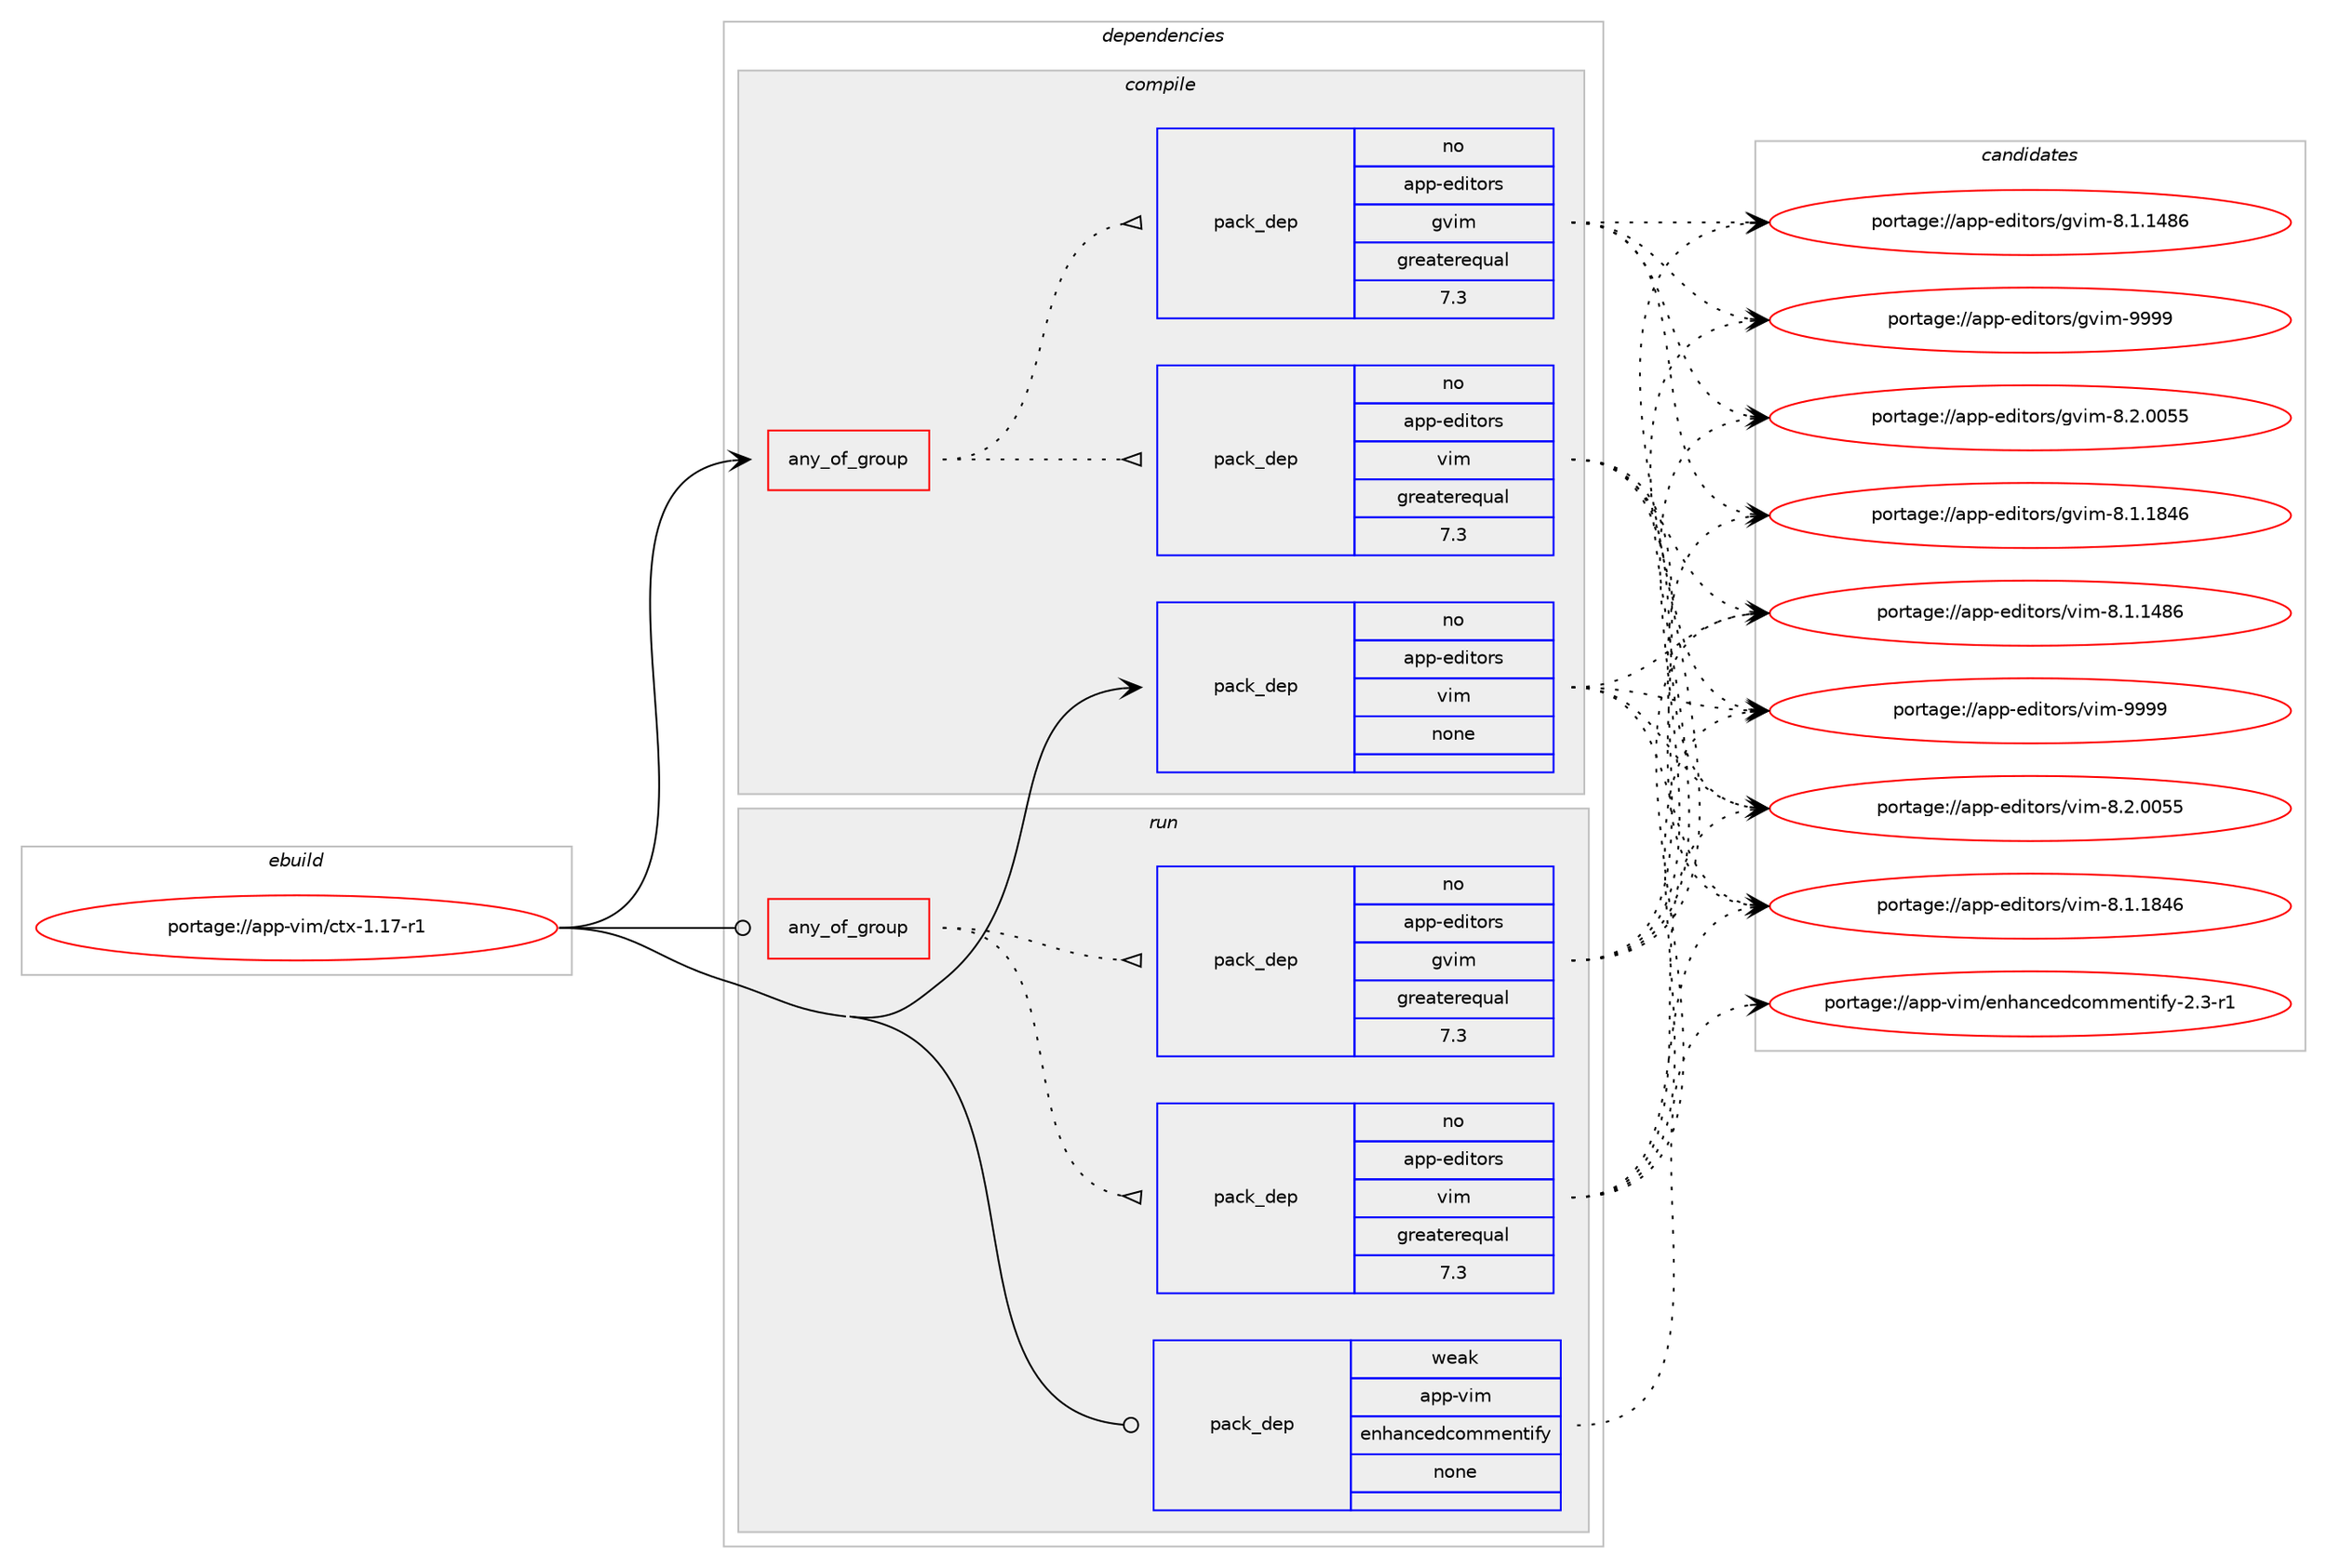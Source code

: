 digraph prolog {

# *************
# Graph options
# *************

newrank=true;
concentrate=true;
compound=true;
graph [rankdir=LR,fontname=Helvetica,fontsize=10,ranksep=1.5];#, ranksep=2.5, nodesep=0.2];
edge  [arrowhead=vee];
node  [fontname=Helvetica,fontsize=10];

# **********
# The ebuild
# **********

subgraph cluster_leftcol {
color=gray;
rank=same;
label=<<i>ebuild</i>>;
id [label="portage://app-vim/ctx-1.17-r1", color=red, width=4, href="../app-vim/ctx-1.17-r1.svg"];
}

# ****************
# The dependencies
# ****************

subgraph cluster_midcol {
color=gray;
label=<<i>dependencies</i>>;
subgraph cluster_compile {
fillcolor="#eeeeee";
style=filled;
label=<<i>compile</i>>;
subgraph any7512 {
dependency590252 [label=<<TABLE BORDER="0" CELLBORDER="1" CELLSPACING="0" CELLPADDING="4"><TR><TD CELLPADDING="10">any_of_group</TD></TR></TABLE>>, shape=none, color=red];subgraph pack443300 {
dependency590253 [label=<<TABLE BORDER="0" CELLBORDER="1" CELLSPACING="0" CELLPADDING="4" WIDTH="220"><TR><TD ROWSPAN="6" CELLPADDING="30">pack_dep</TD></TR><TR><TD WIDTH="110">no</TD></TR><TR><TD>app-editors</TD></TR><TR><TD>vim</TD></TR><TR><TD>greaterequal</TD></TR><TR><TD>7.3</TD></TR></TABLE>>, shape=none, color=blue];
}
dependency590252:e -> dependency590253:w [weight=20,style="dotted",arrowhead="oinv"];
subgraph pack443301 {
dependency590254 [label=<<TABLE BORDER="0" CELLBORDER="1" CELLSPACING="0" CELLPADDING="4" WIDTH="220"><TR><TD ROWSPAN="6" CELLPADDING="30">pack_dep</TD></TR><TR><TD WIDTH="110">no</TD></TR><TR><TD>app-editors</TD></TR><TR><TD>gvim</TD></TR><TR><TD>greaterequal</TD></TR><TR><TD>7.3</TD></TR></TABLE>>, shape=none, color=blue];
}
dependency590252:e -> dependency590254:w [weight=20,style="dotted",arrowhead="oinv"];
}
id:e -> dependency590252:w [weight=20,style="solid",arrowhead="vee"];
subgraph pack443302 {
dependency590255 [label=<<TABLE BORDER="0" CELLBORDER="1" CELLSPACING="0" CELLPADDING="4" WIDTH="220"><TR><TD ROWSPAN="6" CELLPADDING="30">pack_dep</TD></TR><TR><TD WIDTH="110">no</TD></TR><TR><TD>app-editors</TD></TR><TR><TD>vim</TD></TR><TR><TD>none</TD></TR><TR><TD></TD></TR></TABLE>>, shape=none, color=blue];
}
id:e -> dependency590255:w [weight=20,style="solid",arrowhead="vee"];
}
subgraph cluster_compileandrun {
fillcolor="#eeeeee";
style=filled;
label=<<i>compile and run</i>>;
}
subgraph cluster_run {
fillcolor="#eeeeee";
style=filled;
label=<<i>run</i>>;
subgraph any7513 {
dependency590256 [label=<<TABLE BORDER="0" CELLBORDER="1" CELLSPACING="0" CELLPADDING="4"><TR><TD CELLPADDING="10">any_of_group</TD></TR></TABLE>>, shape=none, color=red];subgraph pack443303 {
dependency590257 [label=<<TABLE BORDER="0" CELLBORDER="1" CELLSPACING="0" CELLPADDING="4" WIDTH="220"><TR><TD ROWSPAN="6" CELLPADDING="30">pack_dep</TD></TR><TR><TD WIDTH="110">no</TD></TR><TR><TD>app-editors</TD></TR><TR><TD>vim</TD></TR><TR><TD>greaterequal</TD></TR><TR><TD>7.3</TD></TR></TABLE>>, shape=none, color=blue];
}
dependency590256:e -> dependency590257:w [weight=20,style="dotted",arrowhead="oinv"];
subgraph pack443304 {
dependency590258 [label=<<TABLE BORDER="0" CELLBORDER="1" CELLSPACING="0" CELLPADDING="4" WIDTH="220"><TR><TD ROWSPAN="6" CELLPADDING="30">pack_dep</TD></TR><TR><TD WIDTH="110">no</TD></TR><TR><TD>app-editors</TD></TR><TR><TD>gvim</TD></TR><TR><TD>greaterequal</TD></TR><TR><TD>7.3</TD></TR></TABLE>>, shape=none, color=blue];
}
dependency590256:e -> dependency590258:w [weight=20,style="dotted",arrowhead="oinv"];
}
id:e -> dependency590256:w [weight=20,style="solid",arrowhead="odot"];
subgraph pack443305 {
dependency590259 [label=<<TABLE BORDER="0" CELLBORDER="1" CELLSPACING="0" CELLPADDING="4" WIDTH="220"><TR><TD ROWSPAN="6" CELLPADDING="30">pack_dep</TD></TR><TR><TD WIDTH="110">weak</TD></TR><TR><TD>app-vim</TD></TR><TR><TD>enhancedcommentify</TD></TR><TR><TD>none</TD></TR><TR><TD></TD></TR></TABLE>>, shape=none, color=blue];
}
id:e -> dependency590259:w [weight=20,style="solid",arrowhead="odot"];
}
}

# **************
# The candidates
# **************

subgraph cluster_choices {
rank=same;
color=gray;
label=<<i>candidates</i>>;

subgraph choice443300 {
color=black;
nodesep=1;
choice9711211245101100105116111114115471181051094557575757 [label="portage://app-editors/vim-9999", color=red, width=4,href="../app-editors/vim-9999.svg"];
choice971121124510110010511611111411547118105109455646504648485353 [label="portage://app-editors/vim-8.2.0055", color=red, width=4,href="../app-editors/vim-8.2.0055.svg"];
choice971121124510110010511611111411547118105109455646494649565254 [label="portage://app-editors/vim-8.1.1846", color=red, width=4,href="../app-editors/vim-8.1.1846.svg"];
choice971121124510110010511611111411547118105109455646494649525654 [label="portage://app-editors/vim-8.1.1486", color=red, width=4,href="../app-editors/vim-8.1.1486.svg"];
dependency590253:e -> choice9711211245101100105116111114115471181051094557575757:w [style=dotted,weight="100"];
dependency590253:e -> choice971121124510110010511611111411547118105109455646504648485353:w [style=dotted,weight="100"];
dependency590253:e -> choice971121124510110010511611111411547118105109455646494649565254:w [style=dotted,weight="100"];
dependency590253:e -> choice971121124510110010511611111411547118105109455646494649525654:w [style=dotted,weight="100"];
}
subgraph choice443301 {
color=black;
nodesep=1;
choice9711211245101100105116111114115471031181051094557575757 [label="portage://app-editors/gvim-9999", color=red, width=4,href="../app-editors/gvim-9999.svg"];
choice971121124510110010511611111411547103118105109455646504648485353 [label="portage://app-editors/gvim-8.2.0055", color=red, width=4,href="../app-editors/gvim-8.2.0055.svg"];
choice971121124510110010511611111411547103118105109455646494649565254 [label="portage://app-editors/gvim-8.1.1846", color=red, width=4,href="../app-editors/gvim-8.1.1846.svg"];
choice971121124510110010511611111411547103118105109455646494649525654 [label="portage://app-editors/gvim-8.1.1486", color=red, width=4,href="../app-editors/gvim-8.1.1486.svg"];
dependency590254:e -> choice9711211245101100105116111114115471031181051094557575757:w [style=dotted,weight="100"];
dependency590254:e -> choice971121124510110010511611111411547103118105109455646504648485353:w [style=dotted,weight="100"];
dependency590254:e -> choice971121124510110010511611111411547103118105109455646494649565254:w [style=dotted,weight="100"];
dependency590254:e -> choice971121124510110010511611111411547103118105109455646494649525654:w [style=dotted,weight="100"];
}
subgraph choice443302 {
color=black;
nodesep=1;
choice9711211245101100105116111114115471181051094557575757 [label="portage://app-editors/vim-9999", color=red, width=4,href="../app-editors/vim-9999.svg"];
choice971121124510110010511611111411547118105109455646504648485353 [label="portage://app-editors/vim-8.2.0055", color=red, width=4,href="../app-editors/vim-8.2.0055.svg"];
choice971121124510110010511611111411547118105109455646494649565254 [label="portage://app-editors/vim-8.1.1846", color=red, width=4,href="../app-editors/vim-8.1.1846.svg"];
choice971121124510110010511611111411547118105109455646494649525654 [label="portage://app-editors/vim-8.1.1486", color=red, width=4,href="../app-editors/vim-8.1.1486.svg"];
dependency590255:e -> choice9711211245101100105116111114115471181051094557575757:w [style=dotted,weight="100"];
dependency590255:e -> choice971121124510110010511611111411547118105109455646504648485353:w [style=dotted,weight="100"];
dependency590255:e -> choice971121124510110010511611111411547118105109455646494649565254:w [style=dotted,weight="100"];
dependency590255:e -> choice971121124510110010511611111411547118105109455646494649525654:w [style=dotted,weight="100"];
}
subgraph choice443303 {
color=black;
nodesep=1;
choice9711211245101100105116111114115471181051094557575757 [label="portage://app-editors/vim-9999", color=red, width=4,href="../app-editors/vim-9999.svg"];
choice971121124510110010511611111411547118105109455646504648485353 [label="portage://app-editors/vim-8.2.0055", color=red, width=4,href="../app-editors/vim-8.2.0055.svg"];
choice971121124510110010511611111411547118105109455646494649565254 [label="portage://app-editors/vim-8.1.1846", color=red, width=4,href="../app-editors/vim-8.1.1846.svg"];
choice971121124510110010511611111411547118105109455646494649525654 [label="portage://app-editors/vim-8.1.1486", color=red, width=4,href="../app-editors/vim-8.1.1486.svg"];
dependency590257:e -> choice9711211245101100105116111114115471181051094557575757:w [style=dotted,weight="100"];
dependency590257:e -> choice971121124510110010511611111411547118105109455646504648485353:w [style=dotted,weight="100"];
dependency590257:e -> choice971121124510110010511611111411547118105109455646494649565254:w [style=dotted,weight="100"];
dependency590257:e -> choice971121124510110010511611111411547118105109455646494649525654:w [style=dotted,weight="100"];
}
subgraph choice443304 {
color=black;
nodesep=1;
choice9711211245101100105116111114115471031181051094557575757 [label="portage://app-editors/gvim-9999", color=red, width=4,href="../app-editors/gvim-9999.svg"];
choice971121124510110010511611111411547103118105109455646504648485353 [label="portage://app-editors/gvim-8.2.0055", color=red, width=4,href="../app-editors/gvim-8.2.0055.svg"];
choice971121124510110010511611111411547103118105109455646494649565254 [label="portage://app-editors/gvim-8.1.1846", color=red, width=4,href="../app-editors/gvim-8.1.1846.svg"];
choice971121124510110010511611111411547103118105109455646494649525654 [label="portage://app-editors/gvim-8.1.1486", color=red, width=4,href="../app-editors/gvim-8.1.1486.svg"];
dependency590258:e -> choice9711211245101100105116111114115471031181051094557575757:w [style=dotted,weight="100"];
dependency590258:e -> choice971121124510110010511611111411547103118105109455646504648485353:w [style=dotted,weight="100"];
dependency590258:e -> choice971121124510110010511611111411547103118105109455646494649565254:w [style=dotted,weight="100"];
dependency590258:e -> choice971121124510110010511611111411547103118105109455646494649525654:w [style=dotted,weight="100"];
}
subgraph choice443305 {
color=black;
nodesep=1;
choice971121124511810510947101110104971109910110099111109109101110116105102121455046514511449 [label="portage://app-vim/enhancedcommentify-2.3-r1", color=red, width=4,href="../app-vim/enhancedcommentify-2.3-r1.svg"];
dependency590259:e -> choice971121124511810510947101110104971109910110099111109109101110116105102121455046514511449:w [style=dotted,weight="100"];
}
}

}
